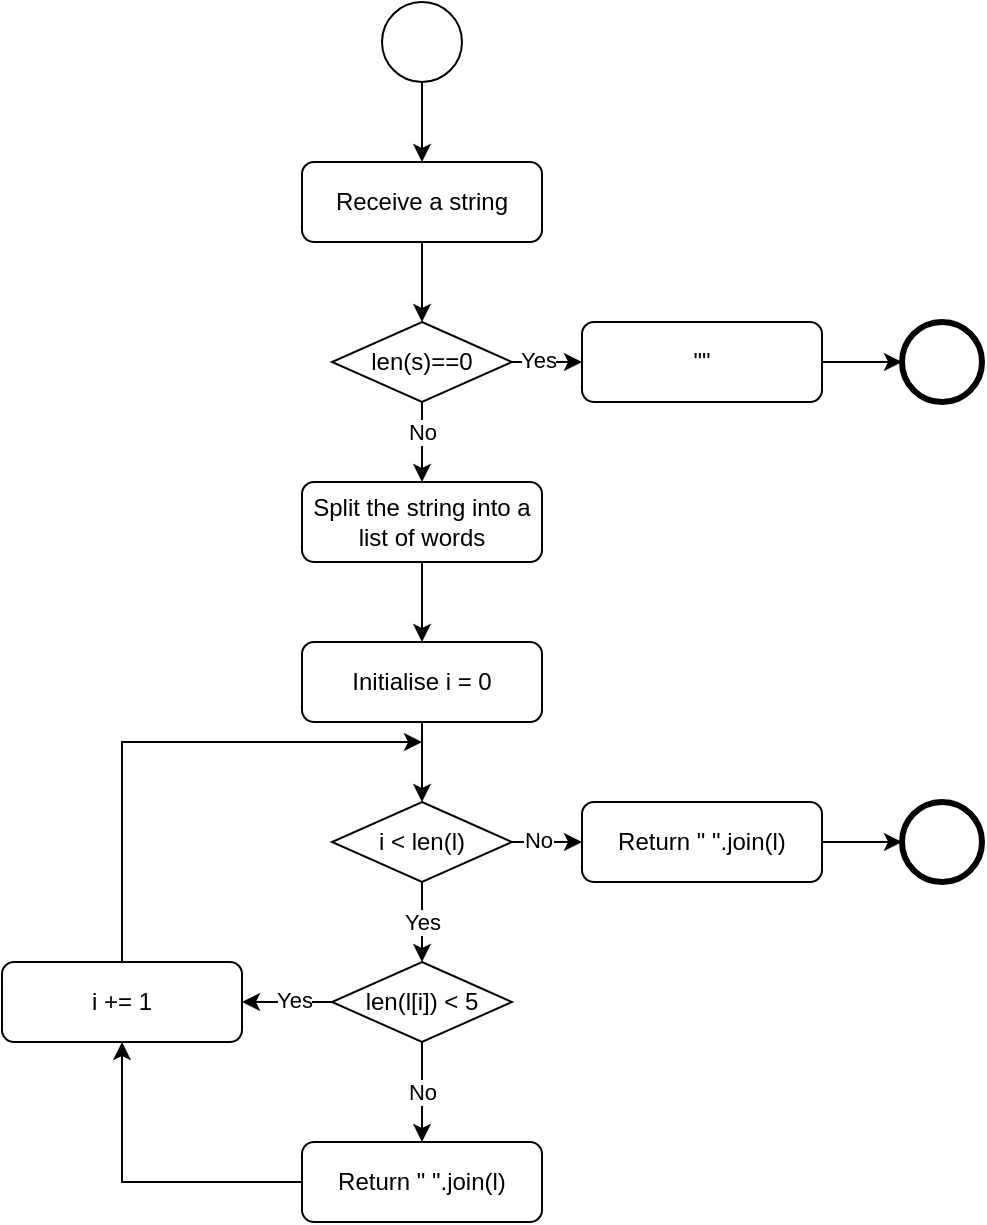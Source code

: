 <mxfile version="25.0.1">
  <diagram name="Page-1" id="gcOh2L13ghurHqlArtQZ">
    <mxGraphModel dx="816" dy="480" grid="1" gridSize="10" guides="1" tooltips="1" connect="1" arrows="1" fold="1" page="1" pageScale="1" pageWidth="827" pageHeight="1169" background="#ffffff" math="0" shadow="0">
      <root>
        <mxCell id="0" />
        <mxCell id="1" parent="0" />
        <mxCell id="pkoyU2fwOPBfZemE1w7x-201" style="edgeStyle=orthogonalEdgeStyle;rounded=0;orthogonalLoop=1;jettySize=auto;html=1;exitX=0.5;exitY=1;exitDx=0;exitDy=0;entryX=0.5;entryY=0;entryDx=0;entryDy=0;" edge="1" parent="1" source="pkoyU2fwOPBfZemE1w7x-194" target="pkoyU2fwOPBfZemE1w7x-195">
          <mxGeometry relative="1" as="geometry" />
        </mxCell>
        <mxCell id="pkoyU2fwOPBfZemE1w7x-194" value="" style="ellipse;whiteSpace=wrap;html=1;aspect=fixed;" vertex="1" parent="1">
          <mxGeometry x="360" y="200" width="40" height="40" as="geometry" />
        </mxCell>
        <mxCell id="pkoyU2fwOPBfZemE1w7x-246" style="edgeStyle=orthogonalEdgeStyle;rounded=0;orthogonalLoop=1;jettySize=auto;html=1;exitX=0.5;exitY=1;exitDx=0;exitDy=0;entryX=0.5;entryY=0;entryDx=0;entryDy=0;" edge="1" parent="1" source="pkoyU2fwOPBfZemE1w7x-195" target="pkoyU2fwOPBfZemE1w7x-243">
          <mxGeometry relative="1" as="geometry" />
        </mxCell>
        <mxCell id="pkoyU2fwOPBfZemE1w7x-195" value="Receive a string" style="rounded=1;whiteSpace=wrap;html=1;" vertex="1" parent="1">
          <mxGeometry x="320" y="280" width="120" height="40" as="geometry" />
        </mxCell>
        <mxCell id="pkoyU2fwOPBfZemE1w7x-247" value="" style="edgeStyle=orthogonalEdgeStyle;rounded=0;orthogonalLoop=1;jettySize=auto;html=1;exitX=1;exitY=0.5;exitDx=0;exitDy=0;entryX=0;entryY=0.5;entryDx=0;entryDy=0;" edge="1" parent="1" source="pkoyU2fwOPBfZemE1w7x-243" target="pkoyU2fwOPBfZemE1w7x-244">
          <mxGeometry relative="1" as="geometry" />
        </mxCell>
        <mxCell id="pkoyU2fwOPBfZemE1w7x-249" value="Yes" style="edgeLabel;html=1;align=center;verticalAlign=middle;resizable=0;points=[];" vertex="1" connectable="0" parent="pkoyU2fwOPBfZemE1w7x-247">
          <mxGeometry x="-0.624" y="3" relative="1" as="geometry">
            <mxPoint x="6" y="2" as="offset" />
          </mxGeometry>
        </mxCell>
        <mxCell id="pkoyU2fwOPBfZemE1w7x-261" style="edgeStyle=orthogonalEdgeStyle;rounded=0;orthogonalLoop=1;jettySize=auto;html=1;exitX=0.5;exitY=1;exitDx=0;exitDy=0;entryX=0.5;entryY=0;entryDx=0;entryDy=0;" edge="1" parent="1" source="pkoyU2fwOPBfZemE1w7x-243" target="pkoyU2fwOPBfZemE1w7x-250">
          <mxGeometry relative="1" as="geometry" />
        </mxCell>
        <mxCell id="pkoyU2fwOPBfZemE1w7x-270" value="No" style="edgeLabel;html=1;align=center;verticalAlign=middle;resizable=0;points=[];" vertex="1" connectable="0" parent="pkoyU2fwOPBfZemE1w7x-261">
          <mxGeometry x="-0.241" relative="1" as="geometry">
            <mxPoint as="offset" />
          </mxGeometry>
        </mxCell>
        <mxCell id="pkoyU2fwOPBfZemE1w7x-243" value="len(s)==0" style="rhombus;whiteSpace=wrap;html=1;" vertex="1" parent="1">
          <mxGeometry x="335" y="360" width="90" height="40" as="geometry" />
        </mxCell>
        <mxCell id="pkoyU2fwOPBfZemE1w7x-248" style="edgeStyle=orthogonalEdgeStyle;rounded=0;orthogonalLoop=1;jettySize=auto;html=1;exitX=1;exitY=0.5;exitDx=0;exitDy=0;entryX=0;entryY=0.5;entryDx=0;entryDy=0;" edge="1" parent="1" source="pkoyU2fwOPBfZemE1w7x-244" target="pkoyU2fwOPBfZemE1w7x-245">
          <mxGeometry relative="1" as="geometry" />
        </mxCell>
        <mxCell id="pkoyU2fwOPBfZemE1w7x-244" value="&quot;&quot;" style="rounded=1;whiteSpace=wrap;html=1;" vertex="1" parent="1">
          <mxGeometry x="460" y="360" width="120" height="40" as="geometry" />
        </mxCell>
        <mxCell id="pkoyU2fwOPBfZemE1w7x-245" value="" style="ellipse;whiteSpace=wrap;html=1;aspect=fixed;strokeWidth=3;" vertex="1" parent="1">
          <mxGeometry x="620" y="360" width="40" height="40" as="geometry" />
        </mxCell>
        <mxCell id="pkoyU2fwOPBfZemE1w7x-260" style="edgeStyle=orthogonalEdgeStyle;rounded=0;orthogonalLoop=1;jettySize=auto;html=1;exitX=0.5;exitY=1;exitDx=0;exitDy=0;entryX=0.5;entryY=0;entryDx=0;entryDy=0;" edge="1" parent="1" source="pkoyU2fwOPBfZemE1w7x-250" target="pkoyU2fwOPBfZemE1w7x-251">
          <mxGeometry relative="1" as="geometry" />
        </mxCell>
        <mxCell id="pkoyU2fwOPBfZemE1w7x-250" value="Split the string into a list of words" style="rounded=1;whiteSpace=wrap;html=1;" vertex="1" parent="1">
          <mxGeometry x="320" y="440" width="120" height="40" as="geometry" />
        </mxCell>
        <mxCell id="pkoyU2fwOPBfZemE1w7x-259" style="edgeStyle=orthogonalEdgeStyle;rounded=0;orthogonalLoop=1;jettySize=auto;html=1;exitX=0.5;exitY=1;exitDx=0;exitDy=0;entryX=0.5;entryY=0;entryDx=0;entryDy=0;" edge="1" parent="1" source="pkoyU2fwOPBfZemE1w7x-251" target="pkoyU2fwOPBfZemE1w7x-252">
          <mxGeometry relative="1" as="geometry" />
        </mxCell>
        <mxCell id="pkoyU2fwOPBfZemE1w7x-251" value="Initialise i = 0" style="rounded=1;whiteSpace=wrap;html=1;" vertex="1" parent="1">
          <mxGeometry x="320" y="520" width="120" height="40" as="geometry" />
        </mxCell>
        <mxCell id="pkoyU2fwOPBfZemE1w7x-262" value="Yes" style="edgeStyle=orthogonalEdgeStyle;rounded=0;orthogonalLoop=1;jettySize=auto;html=1;exitX=0.5;exitY=1;exitDx=0;exitDy=0;entryX=0.5;entryY=0;entryDx=0;entryDy=0;" edge="1" parent="1" source="pkoyU2fwOPBfZemE1w7x-252" target="pkoyU2fwOPBfZemE1w7x-258">
          <mxGeometry relative="1" as="geometry" />
        </mxCell>
        <mxCell id="pkoyU2fwOPBfZemE1w7x-252" value="i &amp;lt; len(l)" style="rhombus;whiteSpace=wrap;html=1;" vertex="1" parent="1">
          <mxGeometry x="335" y="600" width="90" height="40" as="geometry" />
        </mxCell>
        <mxCell id="pkoyU2fwOPBfZemE1w7x-253" value="" style="edgeStyle=orthogonalEdgeStyle;rounded=0;orthogonalLoop=1;jettySize=auto;html=1;exitX=1;exitY=0.5;exitDx=0;exitDy=0;entryX=0;entryY=0.5;entryDx=0;entryDy=0;" edge="1" parent="1" target="pkoyU2fwOPBfZemE1w7x-256" source="pkoyU2fwOPBfZemE1w7x-252">
          <mxGeometry relative="1" as="geometry">
            <mxPoint x="435" y="620" as="sourcePoint" />
          </mxGeometry>
        </mxCell>
        <mxCell id="pkoyU2fwOPBfZemE1w7x-254" value="No" style="edgeLabel;html=1;align=center;verticalAlign=middle;resizable=0;points=[];" vertex="1" connectable="0" parent="pkoyU2fwOPBfZemE1w7x-253">
          <mxGeometry x="-0.624" y="3" relative="1" as="geometry">
            <mxPoint x="6" y="2" as="offset" />
          </mxGeometry>
        </mxCell>
        <mxCell id="pkoyU2fwOPBfZemE1w7x-255" style="edgeStyle=orthogonalEdgeStyle;rounded=0;orthogonalLoop=1;jettySize=auto;html=1;exitX=1;exitY=0.5;exitDx=0;exitDy=0;entryX=0;entryY=0.5;entryDx=0;entryDy=0;" edge="1" parent="1" source="pkoyU2fwOPBfZemE1w7x-256" target="pkoyU2fwOPBfZemE1w7x-257">
          <mxGeometry relative="1" as="geometry" />
        </mxCell>
        <mxCell id="pkoyU2fwOPBfZemE1w7x-256" value="Return &quot; &quot;.join(l)" style="rounded=1;whiteSpace=wrap;html=1;" vertex="1" parent="1">
          <mxGeometry x="460" y="600" width="120" height="40" as="geometry" />
        </mxCell>
        <mxCell id="pkoyU2fwOPBfZemE1w7x-257" value="" style="ellipse;whiteSpace=wrap;html=1;aspect=fixed;strokeWidth=3;" vertex="1" parent="1">
          <mxGeometry x="620" y="600" width="40" height="40" as="geometry" />
        </mxCell>
        <mxCell id="pkoyU2fwOPBfZemE1w7x-265" style="edgeStyle=orthogonalEdgeStyle;rounded=0;orthogonalLoop=1;jettySize=auto;html=1;exitX=0;exitY=0.5;exitDx=0;exitDy=0;entryX=1;entryY=0.5;entryDx=0;entryDy=0;" edge="1" parent="1" source="pkoyU2fwOPBfZemE1w7x-258" target="pkoyU2fwOPBfZemE1w7x-263">
          <mxGeometry relative="1" as="geometry" />
        </mxCell>
        <mxCell id="pkoyU2fwOPBfZemE1w7x-266" value="Yes" style="edgeLabel;html=1;align=center;verticalAlign=middle;resizable=0;points=[];" vertex="1" connectable="0" parent="pkoyU2fwOPBfZemE1w7x-265">
          <mxGeometry x="-0.235" y="3" relative="1" as="geometry">
            <mxPoint x="-2" y="-4" as="offset" />
          </mxGeometry>
        </mxCell>
        <mxCell id="pkoyU2fwOPBfZemE1w7x-269" value="No" style="edgeStyle=orthogonalEdgeStyle;rounded=0;orthogonalLoop=1;jettySize=auto;html=1;exitX=0.5;exitY=1;exitDx=0;exitDy=0;entryX=0.5;entryY=0;entryDx=0;entryDy=0;" edge="1" parent="1" source="pkoyU2fwOPBfZemE1w7x-258" target="pkoyU2fwOPBfZemE1w7x-267">
          <mxGeometry relative="1" as="geometry" />
        </mxCell>
        <mxCell id="pkoyU2fwOPBfZemE1w7x-258" value="len(l[i]) &amp;lt; 5" style="rhombus;whiteSpace=wrap;html=1;" vertex="1" parent="1">
          <mxGeometry x="335" y="680" width="90" height="40" as="geometry" />
        </mxCell>
        <mxCell id="pkoyU2fwOPBfZemE1w7x-264" style="edgeStyle=orthogonalEdgeStyle;rounded=0;orthogonalLoop=1;jettySize=auto;html=1;exitX=0.5;exitY=0;exitDx=0;exitDy=0;" edge="1" parent="1" source="pkoyU2fwOPBfZemE1w7x-263">
          <mxGeometry relative="1" as="geometry">
            <mxPoint x="380" y="570" as="targetPoint" />
            <Array as="points">
              <mxPoint x="230" y="570" />
            </Array>
          </mxGeometry>
        </mxCell>
        <mxCell id="pkoyU2fwOPBfZemE1w7x-263" value="i += 1" style="rounded=1;whiteSpace=wrap;html=1;" vertex="1" parent="1">
          <mxGeometry x="170" y="680" width="120" height="40" as="geometry" />
        </mxCell>
        <mxCell id="pkoyU2fwOPBfZemE1w7x-268" style="edgeStyle=orthogonalEdgeStyle;rounded=0;orthogonalLoop=1;jettySize=auto;html=1;exitX=0;exitY=0.5;exitDx=0;exitDy=0;entryX=0.5;entryY=1;entryDx=0;entryDy=0;" edge="1" parent="1" source="pkoyU2fwOPBfZemE1w7x-267" target="pkoyU2fwOPBfZemE1w7x-263">
          <mxGeometry relative="1" as="geometry" />
        </mxCell>
        <mxCell id="pkoyU2fwOPBfZemE1w7x-267" value="Return &quot; &quot;.join(l)" style="rounded=1;whiteSpace=wrap;html=1;" vertex="1" parent="1">
          <mxGeometry x="320" y="770" width="120" height="40" as="geometry" />
        </mxCell>
      </root>
    </mxGraphModel>
  </diagram>
</mxfile>
